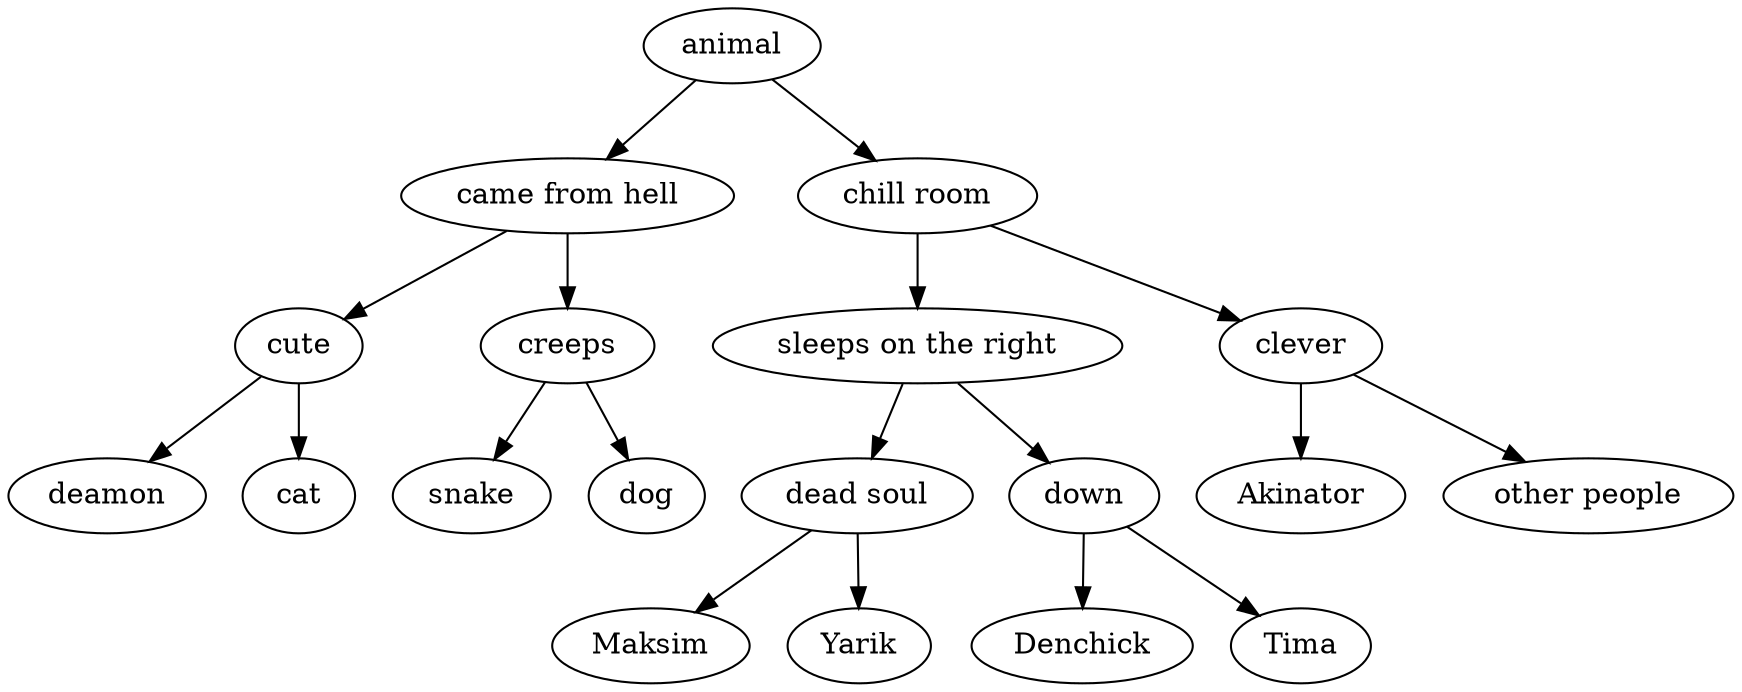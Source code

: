 digraph G{
searchsize=100
"animal"->"came from hell";
"animal"->"chill room";
"animal"[color=black];
"chill room"->"sleeps on the right";
"chill room"->"clever";
"chill room"[color=black];
"clever"->"Akinator";
"clever"->"other people";
"clever"[color=black];
"other people"[color=black];
"Akinator"[color=black];
"sleeps on the right"->"dead soul";
"sleeps on the right"->"down";
"sleeps on the right"[color=black];
"down"->"Denchick";
"down"->"Tima";
"down"[color=black];
"Tima"[color=black];
"Denchick"[color=black];
"dead soul"->"Maksim";
"dead soul"->"Yarik";
"dead soul"[color=black];
"Yarik"[color=black];
"Maksim"[color=black];
"came from hell"->"cute";
"came from hell"->"creeps";
"came from hell"[color=black];
"creeps"->"snake";
"creeps"->"dog";
"creeps"[color=black];
"dog"[color=black];
"snake"[color=black];
"cute"->"deamon";
"cute"->"cat";
"cute"[color=black];
"cat"[color=black];
"deamon"[color=black];
}